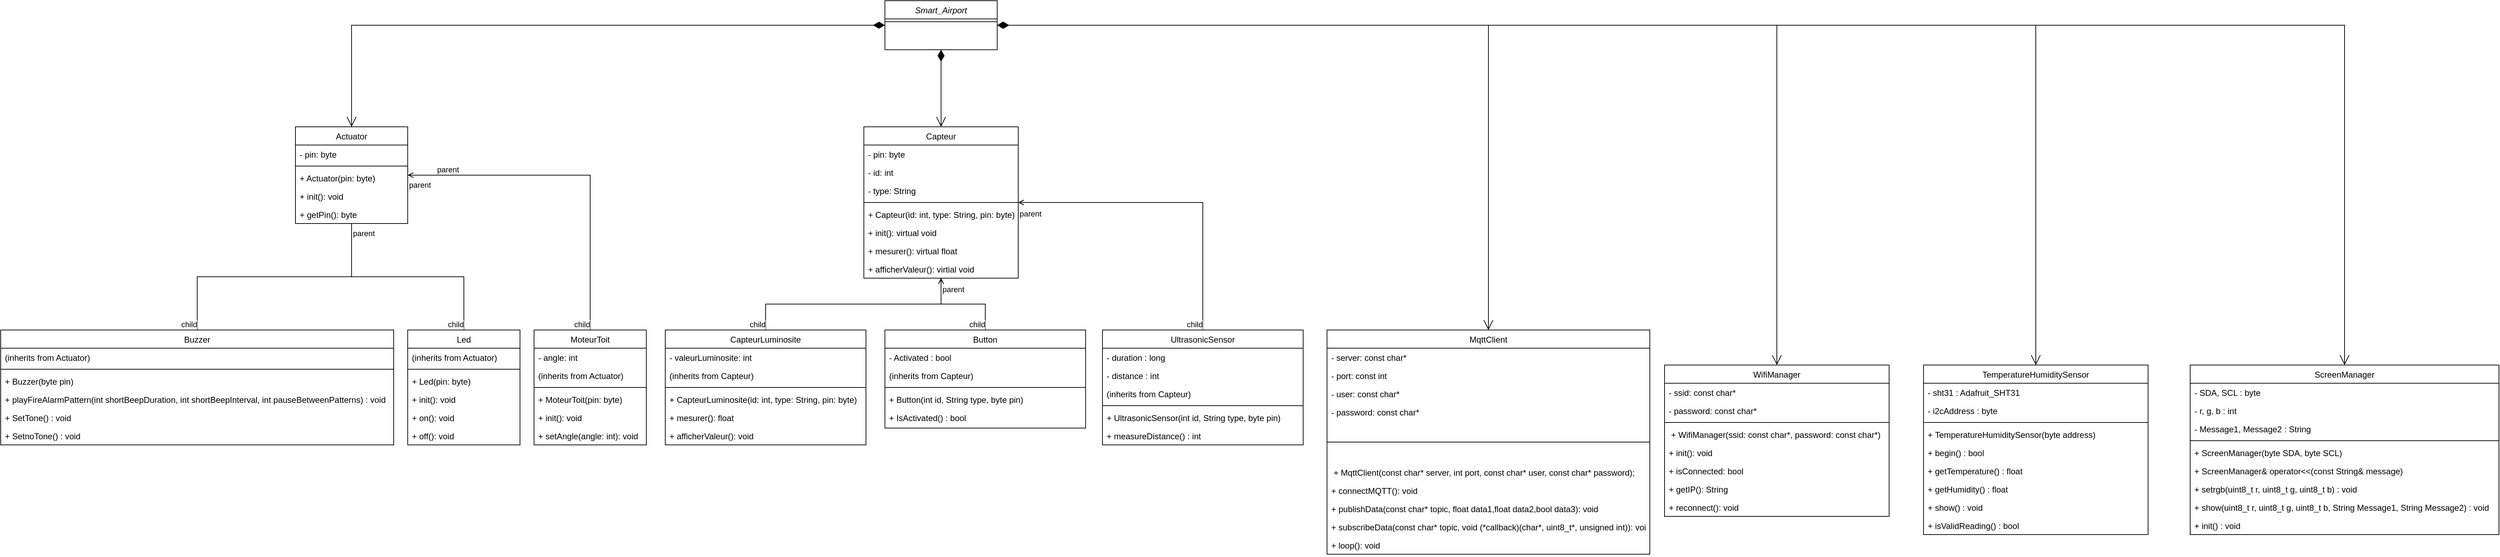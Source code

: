 <mxfile version="24.9.1">
  <diagram id="C5RBs43oDa-KdzZeNtuy" name="Page-1">
    <mxGraphModel dx="2670" dy="813" grid="1" gridSize="10" guides="1" tooltips="1" connect="1" arrows="1" fold="1" page="1" pageScale="1" pageWidth="827" pageHeight="1169" math="0" shadow="0">
      <root>
        <mxCell id="WIyWlLk6GJQsqaUBKTNV-0" />
        <mxCell id="WIyWlLk6GJQsqaUBKTNV-1" parent="WIyWlLk6GJQsqaUBKTNV-0" />
        <mxCell id="zkfFHV4jXpPFQw0GAbJ--0" value="Smart_Airport" style="swimlane;fontStyle=2;align=center;verticalAlign=top;childLayout=stackLayout;horizontal=1;startSize=26;horizontalStack=0;resizeParent=1;resizeLast=0;collapsible=1;marginBottom=0;rounded=0;shadow=0;strokeWidth=1;" parent="WIyWlLk6GJQsqaUBKTNV-1" vertex="1">
          <mxGeometry x="720" y="130" width="160" height="70" as="geometry">
            <mxRectangle x="230" y="140" width="160" height="26" as="alternateBounds" />
          </mxGeometry>
        </mxCell>
        <mxCell id="zkfFHV4jXpPFQw0GAbJ--4" value="" style="line;html=1;strokeWidth=1;align=left;verticalAlign=middle;spacingTop=-1;spacingLeft=3;spacingRight=3;rotatable=0;labelPosition=right;points=[];portConstraint=eastwest;" parent="zkfFHV4jXpPFQw0GAbJ--0" vertex="1">
          <mxGeometry y="26" width="160" height="8" as="geometry" />
        </mxCell>
        <mxCell id="zkfFHV4jXpPFQw0GAbJ--6" value="Actuator" style="swimlane;fontStyle=0;align=center;verticalAlign=top;childLayout=stackLayout;horizontal=1;startSize=26;horizontalStack=0;resizeParent=1;resizeLast=0;collapsible=1;marginBottom=0;rounded=0;shadow=0;strokeWidth=1;" parent="WIyWlLk6GJQsqaUBKTNV-1" vertex="1">
          <mxGeometry x="-120" y="310" width="160" height="138" as="geometry">
            <mxRectangle x="130" y="380" width="160" height="26" as="alternateBounds" />
          </mxGeometry>
        </mxCell>
        <mxCell id="zkfFHV4jXpPFQw0GAbJ--7" value="- pin: byte" style="text;align=left;verticalAlign=top;spacingLeft=4;spacingRight=4;overflow=hidden;rotatable=0;points=[[0,0.5],[1,0.5]];portConstraint=eastwest;" parent="zkfFHV4jXpPFQw0GAbJ--6" vertex="1">
          <mxGeometry y="26" width="160" height="26" as="geometry" />
        </mxCell>
        <mxCell id="zkfFHV4jXpPFQw0GAbJ--9" value="" style="line;html=1;strokeWidth=1;align=left;verticalAlign=middle;spacingTop=-1;spacingLeft=3;spacingRight=3;rotatable=0;labelPosition=right;points=[];portConstraint=eastwest;" parent="zkfFHV4jXpPFQw0GAbJ--6" vertex="1">
          <mxGeometry y="52" width="160" height="8" as="geometry" />
        </mxCell>
        <mxCell id="zkfFHV4jXpPFQw0GAbJ--10" value="+ Actuator(pin: byte)" style="text;align=left;verticalAlign=top;spacingLeft=4;spacingRight=4;overflow=hidden;rotatable=0;points=[[0,0.5],[1,0.5]];portConstraint=eastwest;fontStyle=0" parent="zkfFHV4jXpPFQw0GAbJ--6" vertex="1">
          <mxGeometry y="60" width="160" height="26" as="geometry" />
        </mxCell>
        <mxCell id="zkfFHV4jXpPFQw0GAbJ--11" value="+ init(): void&#xa;" style="text;align=left;verticalAlign=top;spacingLeft=4;spacingRight=4;overflow=hidden;rotatable=0;points=[[0,0.5],[1,0.5]];portConstraint=eastwest;" parent="zkfFHV4jXpPFQw0GAbJ--6" vertex="1">
          <mxGeometry y="86" width="160" height="26" as="geometry" />
        </mxCell>
        <mxCell id="0S2fVbFoJRxDx6hrV0r0-1" value="+ getPin(): byte" style="text;align=left;verticalAlign=top;spacingLeft=4;spacingRight=4;overflow=hidden;rotatable=0;points=[[0,0.5],[1,0.5]];portConstraint=eastwest;" parent="zkfFHV4jXpPFQw0GAbJ--6" vertex="1">
          <mxGeometry y="112" width="160" height="26" as="geometry" />
        </mxCell>
        <mxCell id="zkfFHV4jXpPFQw0GAbJ--13" value="Led" style="swimlane;fontStyle=0;align=center;verticalAlign=top;childLayout=stackLayout;horizontal=1;startSize=26;horizontalStack=0;resizeParent=1;resizeLast=0;collapsible=1;marginBottom=0;rounded=0;shadow=0;strokeWidth=1;" parent="WIyWlLk6GJQsqaUBKTNV-1" vertex="1">
          <mxGeometry x="40" y="600" width="160" height="164" as="geometry">
            <mxRectangle x="340" y="380" width="170" height="26" as="alternateBounds" />
          </mxGeometry>
        </mxCell>
        <mxCell id="zkfFHV4jXpPFQw0GAbJ--14" value="(inherits from Actuator)" style="text;align=left;verticalAlign=top;spacingLeft=4;spacingRight=4;overflow=hidden;rotatable=0;points=[[0,0.5],[1,0.5]];portConstraint=eastwest;" parent="zkfFHV4jXpPFQw0GAbJ--13" vertex="1">
          <mxGeometry y="26" width="160" height="26" as="geometry" />
        </mxCell>
        <mxCell id="zkfFHV4jXpPFQw0GAbJ--15" value="" style="line;html=1;strokeWidth=1;align=left;verticalAlign=middle;spacingTop=-1;spacingLeft=3;spacingRight=3;rotatable=0;labelPosition=right;points=[];portConstraint=eastwest;" parent="zkfFHV4jXpPFQw0GAbJ--13" vertex="1">
          <mxGeometry y="52" width="160" height="8" as="geometry" />
        </mxCell>
        <mxCell id="0S2fVbFoJRxDx6hrV0r0-3" value="+ Led(pin: byte)" style="text;align=left;verticalAlign=top;spacingLeft=4;spacingRight=4;overflow=hidden;rotatable=0;points=[[0,0.5],[1,0.5]];portConstraint=eastwest;fontStyle=0" parent="zkfFHV4jXpPFQw0GAbJ--13" vertex="1">
          <mxGeometry y="60" width="160" height="26" as="geometry" />
        </mxCell>
        <mxCell id="0S2fVbFoJRxDx6hrV0r0-4" value="+ init(): void" style="text;align=left;verticalAlign=top;spacingLeft=4;spacingRight=4;overflow=hidden;rotatable=0;points=[[0,0.5],[1,0.5]];portConstraint=eastwest;fontStyle=0" parent="zkfFHV4jXpPFQw0GAbJ--13" vertex="1">
          <mxGeometry y="86" width="160" height="26" as="geometry" />
        </mxCell>
        <mxCell id="0S2fVbFoJRxDx6hrV0r0-5" value="+ on(): void" style="text;align=left;verticalAlign=top;spacingLeft=4;spacingRight=4;overflow=hidden;rotatable=0;points=[[0,0.5],[1,0.5]];portConstraint=eastwest;fontStyle=0" parent="zkfFHV4jXpPFQw0GAbJ--13" vertex="1">
          <mxGeometry y="112" width="160" height="26" as="geometry" />
        </mxCell>
        <mxCell id="0S2fVbFoJRxDx6hrV0r0-6" value="+ off(): void" style="text;align=left;verticalAlign=top;spacingLeft=4;spacingRight=4;overflow=hidden;rotatable=0;points=[[0,0.5],[1,0.5]];portConstraint=eastwest;fontStyle=0" parent="zkfFHV4jXpPFQw0GAbJ--13" vertex="1">
          <mxGeometry y="138" width="160" height="26" as="geometry" />
        </mxCell>
        <mxCell id="0S2fVbFoJRxDx6hrV0r0-0" value="&lt;div&gt;&lt;br&gt;&lt;/div&gt;&lt;div&gt;&lt;br&gt;&lt;/div&gt;" style="endArrow=open;html=1;endSize=12;startArrow=diamondThin;startSize=14;startFill=1;edgeStyle=orthogonalEdgeStyle;align=left;verticalAlign=bottom;rounded=0;" parent="WIyWlLk6GJQsqaUBKTNV-1" source="zkfFHV4jXpPFQw0GAbJ--0" target="zkfFHV4jXpPFQw0GAbJ--6" edge="1">
          <mxGeometry x="-1" y="3" relative="1" as="geometry">
            <mxPoint x="300" y="310" as="sourcePoint" />
            <mxPoint x="610" y="300" as="targetPoint" />
            <mxPoint as="offset" />
          </mxGeometry>
        </mxCell>
        <mxCell id="0S2fVbFoJRxDx6hrV0r0-9" value="" style="endArrow=none;html=1;edgeStyle=orthogonalEdgeStyle;rounded=0;" parent="WIyWlLk6GJQsqaUBKTNV-1" source="zkfFHV4jXpPFQw0GAbJ--6" target="zkfFHV4jXpPFQw0GAbJ--13" edge="1">
          <mxGeometry relative="1" as="geometry">
            <mxPoint x="280" y="540" as="sourcePoint" />
            <mxPoint x="440" y="540" as="targetPoint" />
          </mxGeometry>
        </mxCell>
        <mxCell id="0S2fVbFoJRxDx6hrV0r0-10" value="parent" style="edgeLabel;resizable=0;html=1;align=left;verticalAlign=bottom;" parent="0S2fVbFoJRxDx6hrV0r0-9" connectable="0" vertex="1">
          <mxGeometry x="-1" relative="1" as="geometry">
            <mxPoint y="22" as="offset" />
          </mxGeometry>
        </mxCell>
        <mxCell id="0S2fVbFoJRxDx6hrV0r0-11" value="child" style="edgeLabel;resizable=0;html=1;align=right;verticalAlign=bottom;" parent="0S2fVbFoJRxDx6hrV0r0-9" connectable="0" vertex="1">
          <mxGeometry x="1" relative="1" as="geometry" />
        </mxCell>
        <mxCell id="0S2fVbFoJRxDx6hrV0r0-12" value="MoteurToit" style="swimlane;fontStyle=0;align=center;verticalAlign=top;childLayout=stackLayout;horizontal=1;startSize=26;horizontalStack=0;resizeParent=1;resizeLast=0;collapsible=1;marginBottom=0;rounded=0;shadow=0;strokeWidth=1;" parent="WIyWlLk6GJQsqaUBKTNV-1" vertex="1">
          <mxGeometry x="220" y="600" width="160" height="164" as="geometry">
            <mxRectangle x="340" y="380" width="170" height="26" as="alternateBounds" />
          </mxGeometry>
        </mxCell>
        <mxCell id="0S2fVbFoJRxDx6hrV0r0-13" value="- angle: int" style="text;align=left;verticalAlign=top;spacingLeft=4;spacingRight=4;overflow=hidden;rotatable=0;points=[[0,0.5],[1,0.5]];portConstraint=eastwest;" parent="0S2fVbFoJRxDx6hrV0r0-12" vertex="1">
          <mxGeometry y="26" width="160" height="26" as="geometry" />
        </mxCell>
        <mxCell id="0S2fVbFoJRxDx6hrV0r0-19" value="(inherits from Actuator)" style="text;align=left;verticalAlign=top;spacingLeft=4;spacingRight=4;overflow=hidden;rotatable=0;points=[[0,0.5],[1,0.5]];portConstraint=eastwest;" parent="0S2fVbFoJRxDx6hrV0r0-12" vertex="1">
          <mxGeometry y="52" width="160" height="26" as="geometry" />
        </mxCell>
        <mxCell id="0S2fVbFoJRxDx6hrV0r0-14" value="" style="line;html=1;strokeWidth=1;align=left;verticalAlign=middle;spacingTop=-1;spacingLeft=3;spacingRight=3;rotatable=0;labelPosition=right;points=[];portConstraint=eastwest;" parent="0S2fVbFoJRxDx6hrV0r0-12" vertex="1">
          <mxGeometry y="78" width="160" height="8" as="geometry" />
        </mxCell>
        <mxCell id="0S2fVbFoJRxDx6hrV0r0-15" value="+ MoteurToit(pin: byte)" style="text;align=left;verticalAlign=top;spacingLeft=4;spacingRight=4;overflow=hidden;rotatable=0;points=[[0,0.5],[1,0.5]];portConstraint=eastwest;fontStyle=0" parent="0S2fVbFoJRxDx6hrV0r0-12" vertex="1">
          <mxGeometry y="86" width="160" height="26" as="geometry" />
        </mxCell>
        <mxCell id="0S2fVbFoJRxDx6hrV0r0-16" value="+ init(): void" style="text;align=left;verticalAlign=top;spacingLeft=4;spacingRight=4;overflow=hidden;rotatable=0;points=[[0,0.5],[1,0.5]];portConstraint=eastwest;fontStyle=0" parent="0S2fVbFoJRxDx6hrV0r0-12" vertex="1">
          <mxGeometry y="112" width="160" height="26" as="geometry" />
        </mxCell>
        <mxCell id="0S2fVbFoJRxDx6hrV0r0-17" value="+ setAngle(angle: int): void" style="text;align=left;verticalAlign=top;spacingLeft=4;spacingRight=4;overflow=hidden;rotatable=0;points=[[0,0.5],[1,0.5]];portConstraint=eastwest;fontStyle=0" parent="0S2fVbFoJRxDx6hrV0r0-12" vertex="1">
          <mxGeometry y="138" width="160" height="26" as="geometry" />
        </mxCell>
        <mxCell id="0S2fVbFoJRxDx6hrV0r0-20" value="" style="endArrow=none;html=1;edgeStyle=orthogonalEdgeStyle;rounded=0;startArrow=open;startFill=0;" parent="WIyWlLk6GJQsqaUBKTNV-1" source="zkfFHV4jXpPFQw0GAbJ--6" target="0S2fVbFoJRxDx6hrV0r0-12" edge="1">
          <mxGeometry relative="1" as="geometry">
            <mxPoint x="220" y="560" as="sourcePoint" />
            <mxPoint x="130" y="610" as="targetPoint" />
          </mxGeometry>
        </mxCell>
        <mxCell id="0S2fVbFoJRxDx6hrV0r0-21" value="parent" style="edgeLabel;resizable=0;html=1;align=left;verticalAlign=bottom;" parent="0S2fVbFoJRxDx6hrV0r0-20" connectable="0" vertex="1">
          <mxGeometry x="-1" relative="1" as="geometry">
            <mxPoint y="22" as="offset" />
          </mxGeometry>
        </mxCell>
        <mxCell id="0S2fVbFoJRxDx6hrV0r0-22" value="child" style="edgeLabel;resizable=0;html=1;align=right;verticalAlign=bottom;" parent="0S2fVbFoJRxDx6hrV0r0-20" connectable="0" vertex="1">
          <mxGeometry x="1" relative="1" as="geometry" />
        </mxCell>
        <mxCell id="0S2fVbFoJRxDx6hrV0r0-23" value="Capteur" style="swimlane;fontStyle=0;align=center;verticalAlign=top;childLayout=stackLayout;horizontal=1;startSize=26;horizontalStack=0;resizeParent=1;resizeLast=0;collapsible=1;marginBottom=0;rounded=0;shadow=0;strokeWidth=1;" parent="WIyWlLk6GJQsqaUBKTNV-1" vertex="1">
          <mxGeometry x="690" y="310" width="220" height="216" as="geometry">
            <mxRectangle x="130" y="380" width="160" height="26" as="alternateBounds" />
          </mxGeometry>
        </mxCell>
        <mxCell id="0S2fVbFoJRxDx6hrV0r0-24" value="- pin: byte" style="text;align=left;verticalAlign=top;spacingLeft=4;spacingRight=4;overflow=hidden;rotatable=0;points=[[0,0.5],[1,0.5]];portConstraint=eastwest;" parent="0S2fVbFoJRxDx6hrV0r0-23" vertex="1">
          <mxGeometry y="26" width="220" height="26" as="geometry" />
        </mxCell>
        <mxCell id="0S2fVbFoJRxDx6hrV0r0-26" value="- id: int" style="text;align=left;verticalAlign=top;spacingLeft=4;spacingRight=4;overflow=hidden;rotatable=0;points=[[0,0.5],[1,0.5]];portConstraint=eastwest;fontStyle=0" parent="0S2fVbFoJRxDx6hrV0r0-23" vertex="1">
          <mxGeometry y="52" width="220" height="26" as="geometry" />
        </mxCell>
        <mxCell id="0S2fVbFoJRxDx6hrV0r0-27" value="- type: String" style="text;align=left;verticalAlign=top;spacingLeft=4;spacingRight=4;overflow=hidden;rotatable=0;points=[[0,0.5],[1,0.5]];portConstraint=eastwest;" parent="0S2fVbFoJRxDx6hrV0r0-23" vertex="1">
          <mxGeometry y="78" width="220" height="26" as="geometry" />
        </mxCell>
        <mxCell id="0S2fVbFoJRxDx6hrV0r0-25" value="" style="line;html=1;strokeWidth=1;align=left;verticalAlign=middle;spacingTop=-1;spacingLeft=3;spacingRight=3;rotatable=0;labelPosition=right;points=[];portConstraint=eastwest;" parent="0S2fVbFoJRxDx6hrV0r0-23" vertex="1">
          <mxGeometry y="104" width="220" height="8" as="geometry" />
        </mxCell>
        <mxCell id="0S2fVbFoJRxDx6hrV0r0-28" value="+ Capteur(id: int, type: String, pin: byte)" style="text;align=left;verticalAlign=top;spacingLeft=4;spacingRight=4;overflow=hidden;rotatable=0;points=[[0,0.5],[1,0.5]];portConstraint=eastwest;" parent="0S2fVbFoJRxDx6hrV0r0-23" vertex="1">
          <mxGeometry y="112" width="220" height="26" as="geometry" />
        </mxCell>
        <mxCell id="0S2fVbFoJRxDx6hrV0r0-29" value="+ init(): virtual void" style="text;align=left;verticalAlign=top;spacingLeft=4;spacingRight=4;overflow=hidden;rotatable=0;points=[[0,0.5],[1,0.5]];portConstraint=eastwest;" parent="0S2fVbFoJRxDx6hrV0r0-23" vertex="1">
          <mxGeometry y="138" width="220" height="26" as="geometry" />
        </mxCell>
        <mxCell id="0S2fVbFoJRxDx6hrV0r0-30" value="+ mesurer(): virtual float" style="text;align=left;verticalAlign=top;spacingLeft=4;spacingRight=4;overflow=hidden;rotatable=0;points=[[0,0.5],[1,0.5]];portConstraint=eastwest;" parent="0S2fVbFoJRxDx6hrV0r0-23" vertex="1">
          <mxGeometry y="164" width="220" height="26" as="geometry" />
        </mxCell>
        <mxCell id="0S2fVbFoJRxDx6hrV0r0-31" value="+ afficherValeur(): virtial void" style="text;align=left;verticalAlign=top;spacingLeft=4;spacingRight=4;overflow=hidden;rotatable=0;points=[[0,0.5],[1,0.5]];portConstraint=eastwest;" parent="0S2fVbFoJRxDx6hrV0r0-23" vertex="1">
          <mxGeometry y="190" width="220" height="26" as="geometry" />
        </mxCell>
        <mxCell id="0S2fVbFoJRxDx6hrV0r0-32" value="CapteurLuminosite" style="swimlane;fontStyle=0;align=center;verticalAlign=top;childLayout=stackLayout;horizontal=1;startSize=26;horizontalStack=0;resizeParent=1;resizeLast=0;collapsible=1;marginBottom=0;rounded=0;shadow=0;strokeWidth=1;" parent="WIyWlLk6GJQsqaUBKTNV-1" vertex="1">
          <mxGeometry x="407" y="600" width="286" height="164" as="geometry">
            <mxRectangle x="340" y="380" width="170" height="26" as="alternateBounds" />
          </mxGeometry>
        </mxCell>
        <mxCell id="0S2fVbFoJRxDx6hrV0r0-33" value="- valeurLuminosite: int" style="text;align=left;verticalAlign=top;spacingLeft=4;spacingRight=4;overflow=hidden;rotatable=0;points=[[0,0.5],[1,0.5]];portConstraint=eastwest;" parent="0S2fVbFoJRxDx6hrV0r0-32" vertex="1">
          <mxGeometry y="26" width="286" height="26" as="geometry" />
        </mxCell>
        <mxCell id="0S2fVbFoJRxDx6hrV0r0-34" value="(inherits from Capteur)" style="text;align=left;verticalAlign=top;spacingLeft=4;spacingRight=4;overflow=hidden;rotatable=0;points=[[0,0.5],[1,0.5]];portConstraint=eastwest;" parent="0S2fVbFoJRxDx6hrV0r0-32" vertex="1">
          <mxGeometry y="52" width="286" height="26" as="geometry" />
        </mxCell>
        <mxCell id="0S2fVbFoJRxDx6hrV0r0-35" value="" style="line;html=1;strokeWidth=1;align=left;verticalAlign=middle;spacingTop=-1;spacingLeft=3;spacingRight=3;rotatable=0;labelPosition=right;points=[];portConstraint=eastwest;" parent="0S2fVbFoJRxDx6hrV0r0-32" vertex="1">
          <mxGeometry y="78" width="286" height="8" as="geometry" />
        </mxCell>
        <mxCell id="0S2fVbFoJRxDx6hrV0r0-36" value="+ CapteurLuminosite(id: int, type: String, pin: byte)" style="text;align=left;verticalAlign=top;spacingLeft=4;spacingRight=4;overflow=hidden;rotatable=0;points=[[0,0.5],[1,0.5]];portConstraint=eastwest;fontStyle=0" parent="0S2fVbFoJRxDx6hrV0r0-32" vertex="1">
          <mxGeometry y="86" width="286" height="26" as="geometry" />
        </mxCell>
        <mxCell id="0S2fVbFoJRxDx6hrV0r0-37" value="+ mesurer(): float    " style="text;align=left;verticalAlign=top;spacingLeft=4;spacingRight=4;overflow=hidden;rotatable=0;points=[[0,0.5],[1,0.5]];portConstraint=eastwest;fontStyle=0" parent="0S2fVbFoJRxDx6hrV0r0-32" vertex="1">
          <mxGeometry y="112" width="286" height="26" as="geometry" />
        </mxCell>
        <mxCell id="0S2fVbFoJRxDx6hrV0r0-38" value="+ afficherValeur(): void" style="text;align=left;verticalAlign=top;spacingLeft=4;spacingRight=4;overflow=hidden;rotatable=0;points=[[0,0.5],[1,0.5]];portConstraint=eastwest;fontStyle=0" parent="0S2fVbFoJRxDx6hrV0r0-32" vertex="1">
          <mxGeometry y="138" width="286" height="26" as="geometry" />
        </mxCell>
        <mxCell id="0S2fVbFoJRxDx6hrV0r0-40" value="&lt;div&gt;&lt;br&gt;&lt;/div&gt;&lt;div&gt;&lt;br&gt;&lt;/div&gt;" style="endArrow=open;html=1;endSize=12;startArrow=diamondThin;startSize=14;startFill=1;edgeStyle=orthogonalEdgeStyle;align=left;verticalAlign=bottom;rounded=0;" parent="WIyWlLk6GJQsqaUBKTNV-1" source="zkfFHV4jXpPFQw0GAbJ--0" target="0S2fVbFoJRxDx6hrV0r0-23" edge="1">
          <mxGeometry x="-1" y="3" relative="1" as="geometry">
            <mxPoint x="800.32" y="268" as="sourcePoint" />
            <mxPoint x="710" y="360" as="targetPoint" />
          </mxGeometry>
        </mxCell>
        <mxCell id="0S2fVbFoJRxDx6hrV0r0-41" value="" style="endArrow=none;html=1;edgeStyle=orthogonalEdgeStyle;rounded=0;startArrow=open;startFill=0;" parent="WIyWlLk6GJQsqaUBKTNV-1" source="0S2fVbFoJRxDx6hrV0r0-23" target="0S2fVbFoJRxDx6hrV0r0-32" edge="1">
          <mxGeometry relative="1" as="geometry">
            <mxPoint x="557" y="320" as="sourcePoint" />
            <mxPoint x="580" y="530" as="targetPoint" />
          </mxGeometry>
        </mxCell>
        <mxCell id="0S2fVbFoJRxDx6hrV0r0-42" value="parent" style="edgeLabel;resizable=0;html=1;align=left;verticalAlign=bottom;" parent="0S2fVbFoJRxDx6hrV0r0-41" connectable="0" vertex="1">
          <mxGeometry x="-1" relative="1" as="geometry">
            <mxPoint y="24" as="offset" />
          </mxGeometry>
        </mxCell>
        <mxCell id="0S2fVbFoJRxDx6hrV0r0-43" value="child" style="edgeLabel;resizable=0;html=1;align=right;verticalAlign=bottom;" parent="0S2fVbFoJRxDx6hrV0r0-41" connectable="0" vertex="1">
          <mxGeometry x="1" relative="1" as="geometry" />
        </mxCell>
        <mxCell id="0S2fVbFoJRxDx6hrV0r0-44" value="WifiManager" style="swimlane;fontStyle=0;align=center;verticalAlign=top;childLayout=stackLayout;horizontal=1;startSize=26;horizontalStack=0;resizeParent=1;resizeLast=0;collapsible=1;marginBottom=0;rounded=0;shadow=0;strokeWidth=1;" parent="WIyWlLk6GJQsqaUBKTNV-1" vertex="1">
          <mxGeometry x="1831" y="650" width="320" height="216" as="geometry">
            <mxRectangle x="130" y="380" width="160" height="26" as="alternateBounds" />
          </mxGeometry>
        </mxCell>
        <mxCell id="0S2fVbFoJRxDx6hrV0r0-45" value="- ssid: const char*" style="text;align=left;verticalAlign=top;spacingLeft=4;spacingRight=4;overflow=hidden;rotatable=0;points=[[0,0.5],[1,0.5]];portConstraint=eastwest;" parent="0S2fVbFoJRxDx6hrV0r0-44" vertex="1">
          <mxGeometry y="26" width="320" height="26" as="geometry" />
        </mxCell>
        <mxCell id="0S2fVbFoJRxDx6hrV0r0-46" value="- password: const char*" style="text;align=left;verticalAlign=top;spacingLeft=4;spacingRight=4;overflow=hidden;rotatable=0;points=[[0,0.5],[1,0.5]];portConstraint=eastwest;fontStyle=0" parent="0S2fVbFoJRxDx6hrV0r0-44" vertex="1">
          <mxGeometry y="52" width="320" height="26" as="geometry" />
        </mxCell>
        <mxCell id="0S2fVbFoJRxDx6hrV0r0-48" value="" style="line;html=1;strokeWidth=1;align=left;verticalAlign=middle;spacingTop=-1;spacingLeft=3;spacingRight=3;rotatable=0;labelPosition=right;points=[];portConstraint=eastwest;" parent="0S2fVbFoJRxDx6hrV0r0-44" vertex="1">
          <mxGeometry y="78" width="320" height="8" as="geometry" />
        </mxCell>
        <mxCell id="0S2fVbFoJRxDx6hrV0r0-49" value=" + WifiManager(ssid: const char*, password: const char*)" style="text;align=left;verticalAlign=top;spacingLeft=4;spacingRight=4;overflow=hidden;rotatable=0;points=[[0,0.5],[1,0.5]];portConstraint=eastwest;" parent="0S2fVbFoJRxDx6hrV0r0-44" vertex="1">
          <mxGeometry y="86" width="320" height="26" as="geometry" />
        </mxCell>
        <mxCell id="0S2fVbFoJRxDx6hrV0r0-50" value="+ init(): void" style="text;align=left;verticalAlign=top;spacingLeft=4;spacingRight=4;overflow=hidden;rotatable=0;points=[[0,0.5],[1,0.5]];portConstraint=eastwest;" parent="0S2fVbFoJRxDx6hrV0r0-44" vertex="1">
          <mxGeometry y="112" width="320" height="26" as="geometry" />
        </mxCell>
        <mxCell id="0S2fVbFoJRxDx6hrV0r0-51" value="+ isConnected: bool" style="text;align=left;verticalAlign=top;spacingLeft=4;spacingRight=4;overflow=hidden;rotatable=0;points=[[0,0.5],[1,0.5]];portConstraint=eastwest;" parent="0S2fVbFoJRxDx6hrV0r0-44" vertex="1">
          <mxGeometry y="138" width="320" height="26" as="geometry" />
        </mxCell>
        <mxCell id="0S2fVbFoJRxDx6hrV0r0-52" value="+ getIP(): String" style="text;align=left;verticalAlign=top;spacingLeft=4;spacingRight=4;overflow=hidden;rotatable=0;points=[[0,0.5],[1,0.5]];portConstraint=eastwest;" parent="0S2fVbFoJRxDx6hrV0r0-44" vertex="1">
          <mxGeometry y="164" width="320" height="26" as="geometry" />
        </mxCell>
        <mxCell id="0S2fVbFoJRxDx6hrV0r0-53" value="+ reconnect(): void" style="text;align=left;verticalAlign=top;spacingLeft=4;spacingRight=4;overflow=hidden;rotatable=0;points=[[0,0.5],[1,0.5]];portConstraint=eastwest;" parent="0S2fVbFoJRxDx6hrV0r0-44" vertex="1">
          <mxGeometry y="190" width="320" height="26" as="geometry" />
        </mxCell>
        <mxCell id="0S2fVbFoJRxDx6hrV0r0-54" value="" style="endArrow=open;html=1;endSize=12;startArrow=diamondThin;startSize=14;startFill=1;edgeStyle=orthogonalEdgeStyle;align=left;verticalAlign=bottom;rounded=0;" parent="WIyWlLk6GJQsqaUBKTNV-1" edge="1" target="d4xonkIrinztynes1HLD-17" source="zkfFHV4jXpPFQw0GAbJ--0">
          <mxGeometry x="-1" y="3" relative="1" as="geometry">
            <mxPoint x="880" y="255" as="sourcePoint" />
            <mxPoint x="981.0" y="470.0" as="targetPoint" />
          </mxGeometry>
        </mxCell>
        <mxCell id="d4xonkIrinztynes1HLD-16" value="&lt;div&gt;&lt;br&gt;&lt;/div&gt;&lt;div&gt;&lt;br&gt;&lt;/div&gt;" style="endArrow=open;html=1;endSize=12;startArrow=diamondThin;startSize=14;startFill=1;edgeStyle=orthogonalEdgeStyle;align=left;verticalAlign=bottom;rounded=0;entryX=0.5;entryY=0;entryDx=0;entryDy=0;" parent="WIyWlLk6GJQsqaUBKTNV-1" source="zkfFHV4jXpPFQw0GAbJ--0" edge="1" target="0S2fVbFoJRxDx6hrV0r0-44">
          <mxGeometry x="-1" y="3" relative="1" as="geometry">
            <mxPoint x="970" y="250" as="sourcePoint" />
            <mxPoint x="1411" y="530" as="targetPoint" />
          </mxGeometry>
        </mxCell>
        <mxCell id="d4xonkIrinztynes1HLD-17" value="MqttClient" style="swimlane;fontStyle=0;align=center;verticalAlign=top;childLayout=stackLayout;horizontal=1;startSize=26;horizontalStack=0;resizeParent=1;resizeLast=0;collapsible=1;marginBottom=0;rounded=0;shadow=0;strokeWidth=1;" parent="WIyWlLk6GJQsqaUBKTNV-1" vertex="1">
          <mxGeometry x="1350" y="600" width="460" height="320" as="geometry">
            <mxRectangle x="130" y="380" width="160" height="26" as="alternateBounds" />
          </mxGeometry>
        </mxCell>
        <mxCell id="d4xonkIrinztynes1HLD-18" value="- server: const char*" style="text;align=left;verticalAlign=top;spacingLeft=4;spacingRight=4;overflow=hidden;rotatable=0;points=[[0,0.5],[1,0.5]];portConstraint=eastwest;" parent="d4xonkIrinztynes1HLD-17" vertex="1">
          <mxGeometry y="26" width="460" height="26" as="geometry" />
        </mxCell>
        <mxCell id="d4xonkIrinztynes1HLD-19" value="- port: const int" style="text;align=left;verticalAlign=top;spacingLeft=4;spacingRight=4;overflow=hidden;rotatable=0;points=[[0,0.5],[1,0.5]];portConstraint=eastwest;fontStyle=0" parent="d4xonkIrinztynes1HLD-17" vertex="1">
          <mxGeometry y="52" width="460" height="26" as="geometry" />
        </mxCell>
        <mxCell id="d4xonkIrinztynes1HLD-20" value="- user: const char*" style="text;align=left;verticalAlign=top;spacingLeft=4;spacingRight=4;overflow=hidden;rotatable=0;points=[[0,0.5],[1,0.5]];portConstraint=eastwest;fontStyle=0" parent="d4xonkIrinztynes1HLD-17" vertex="1">
          <mxGeometry y="78" width="460" height="26" as="geometry" />
        </mxCell>
        <mxCell id="d4xonkIrinztynes1HLD-21" value="- password: const char*" style="text;align=left;verticalAlign=top;spacingLeft=4;spacingRight=4;overflow=hidden;rotatable=0;points=[[0,0.5],[1,0.5]];portConstraint=eastwest;fontStyle=0" parent="d4xonkIrinztynes1HLD-17" vertex="1">
          <mxGeometry y="104" width="460" height="26" as="geometry" />
        </mxCell>
        <mxCell id="d4xonkIrinztynes1HLD-22" value="" style="line;html=1;strokeWidth=1;align=left;verticalAlign=middle;spacingTop=-1;spacingLeft=3;spacingRight=3;rotatable=0;labelPosition=right;points=[];portConstraint=eastwest;" parent="d4xonkIrinztynes1HLD-17" vertex="1">
          <mxGeometry y="130" width="460" height="60" as="geometry" />
        </mxCell>
        <mxCell id="d4xonkIrinztynes1HLD-23" value=" + MqttClient(const char* server, int port, const char* user, const char* password);" style="text;align=left;verticalAlign=top;spacingLeft=4;spacingRight=4;overflow=hidden;rotatable=0;points=[[0,0.5],[1,0.5]];portConstraint=eastwest;" parent="d4xonkIrinztynes1HLD-17" vertex="1">
          <mxGeometry y="190" width="460" height="26" as="geometry" />
        </mxCell>
        <mxCell id="d4xonkIrinztynes1HLD-24" value="+ connectMQTT(): void" style="text;align=left;verticalAlign=top;spacingLeft=4;spacingRight=4;overflow=hidden;rotatable=0;points=[[0,0.5],[1,0.5]];portConstraint=eastwest;" parent="d4xonkIrinztynes1HLD-17" vertex="1">
          <mxGeometry y="216" width="460" height="26" as="geometry" />
        </mxCell>
        <mxCell id="d4xonkIrinztynes1HLD-25" value="+ publishData(const char* topic, float data1,float data2,bool data3): void" style="text;align=left;verticalAlign=top;spacingLeft=4;spacingRight=4;overflow=hidden;rotatable=0;points=[[0,0.5],[1,0.5]];portConstraint=eastwest;" parent="d4xonkIrinztynes1HLD-17" vertex="1">
          <mxGeometry y="242" width="460" height="26" as="geometry" />
        </mxCell>
        <mxCell id="d4xonkIrinztynes1HLD-26" value="+ subscribeData(const char* topic, void (*callback)(char*, uint8_t*, unsigned int)): void" style="text;align=left;verticalAlign=top;spacingLeft=4;spacingRight=4;overflow=hidden;rotatable=0;points=[[0,0.5],[1,0.5]];portConstraint=eastwest;" parent="d4xonkIrinztynes1HLD-17" vertex="1">
          <mxGeometry y="268" width="460" height="26" as="geometry" />
        </mxCell>
        <mxCell id="d4xonkIrinztynes1HLD-27" value="+ loop(): void" style="text;align=left;verticalAlign=top;spacingLeft=4;spacingRight=4;overflow=hidden;rotatable=0;points=[[0,0.5],[1,0.5]];portConstraint=eastwest;" parent="d4xonkIrinztynes1HLD-17" vertex="1">
          <mxGeometry y="294" width="460" height="26" as="geometry" />
        </mxCell>
        <mxCell id="1HjAKpum90PbzP_rUXJG-0" value="TemperatureHumiditySensor" style="swimlane;fontStyle=0;align=center;verticalAlign=top;childLayout=stackLayout;horizontal=1;startSize=26;horizontalStack=0;resizeParent=1;resizeLast=0;collapsible=1;marginBottom=0;rounded=0;shadow=0;strokeWidth=1;" vertex="1" parent="WIyWlLk6GJQsqaUBKTNV-1">
          <mxGeometry x="2200" y="650" width="320" height="242" as="geometry">
            <mxRectangle x="130" y="380" width="160" height="26" as="alternateBounds" />
          </mxGeometry>
        </mxCell>
        <mxCell id="1HjAKpum90PbzP_rUXJG-1" value="- sht31 : Adafruit_SHT31 " style="text;align=left;verticalAlign=top;spacingLeft=4;spacingRight=4;overflow=hidden;rotatable=0;points=[[0,0.5],[1,0.5]];portConstraint=eastwest;" vertex="1" parent="1HjAKpum90PbzP_rUXJG-0">
          <mxGeometry y="26" width="320" height="26" as="geometry" />
        </mxCell>
        <mxCell id="1HjAKpum90PbzP_rUXJG-2" value="- i2cAddress : byte" style="text;align=left;verticalAlign=top;spacingLeft=4;spacingRight=4;overflow=hidden;rotatable=0;points=[[0,0.5],[1,0.5]];portConstraint=eastwest;fontStyle=0" vertex="1" parent="1HjAKpum90PbzP_rUXJG-0">
          <mxGeometry y="52" width="320" height="26" as="geometry" />
        </mxCell>
        <mxCell id="1HjAKpum90PbzP_rUXJG-3" value="" style="line;html=1;strokeWidth=1;align=left;verticalAlign=middle;spacingTop=-1;spacingLeft=3;spacingRight=3;rotatable=0;labelPosition=right;points=[];portConstraint=eastwest;" vertex="1" parent="1HjAKpum90PbzP_rUXJG-0">
          <mxGeometry y="78" width="320" height="8" as="geometry" />
        </mxCell>
        <mxCell id="1HjAKpum90PbzP_rUXJG-4" value="+ TemperatureHumiditySensor(byte address)" style="text;align=left;verticalAlign=top;spacingLeft=4;spacingRight=4;overflow=hidden;rotatable=0;points=[[0,0.5],[1,0.5]];portConstraint=eastwest;" vertex="1" parent="1HjAKpum90PbzP_rUXJG-0">
          <mxGeometry y="86" width="320" height="26" as="geometry" />
        </mxCell>
        <mxCell id="1HjAKpum90PbzP_rUXJG-5" value="+ begin() : bool " style="text;align=left;verticalAlign=top;spacingLeft=4;spacingRight=4;overflow=hidden;rotatable=0;points=[[0,0.5],[1,0.5]];portConstraint=eastwest;" vertex="1" parent="1HjAKpum90PbzP_rUXJG-0">
          <mxGeometry y="112" width="320" height="26" as="geometry" />
        </mxCell>
        <mxCell id="1HjAKpum90PbzP_rUXJG-6" value="+ getTemperature() : float " style="text;align=left;verticalAlign=top;spacingLeft=4;spacingRight=4;overflow=hidden;rotatable=0;points=[[0,0.5],[1,0.5]];portConstraint=eastwest;" vertex="1" parent="1HjAKpum90PbzP_rUXJG-0">
          <mxGeometry y="138" width="320" height="26" as="geometry" />
        </mxCell>
        <mxCell id="1HjAKpum90PbzP_rUXJG-7" value="+ getHumidity() : float " style="text;align=left;verticalAlign=top;spacingLeft=4;spacingRight=4;overflow=hidden;rotatable=0;points=[[0,0.5],[1,0.5]];portConstraint=eastwest;" vertex="1" parent="1HjAKpum90PbzP_rUXJG-0">
          <mxGeometry y="164" width="320" height="26" as="geometry" />
        </mxCell>
        <mxCell id="1HjAKpum90PbzP_rUXJG-8" value="+ show() : void " style="text;align=left;verticalAlign=top;spacingLeft=4;spacingRight=4;overflow=hidden;rotatable=0;points=[[0,0.5],[1,0.5]];portConstraint=eastwest;" vertex="1" parent="1HjAKpum90PbzP_rUXJG-0">
          <mxGeometry y="190" width="320" height="26" as="geometry" />
        </mxCell>
        <mxCell id="1HjAKpum90PbzP_rUXJG-9" value="+ isValidReading() : bool " style="text;align=left;verticalAlign=top;spacingLeft=4;spacingRight=4;overflow=hidden;rotatable=0;points=[[0,0.5],[1,0.5]];portConstraint=eastwest;" vertex="1" parent="1HjAKpum90PbzP_rUXJG-0">
          <mxGeometry y="216" width="320" height="26" as="geometry" />
        </mxCell>
        <mxCell id="1HjAKpum90PbzP_rUXJG-10" value="ScreenManager" style="swimlane;fontStyle=0;align=center;verticalAlign=top;childLayout=stackLayout;horizontal=1;startSize=26;horizontalStack=0;resizeParent=1;resizeLast=0;collapsible=1;marginBottom=0;rounded=0;shadow=0;strokeWidth=1;" vertex="1" parent="WIyWlLk6GJQsqaUBKTNV-1">
          <mxGeometry x="2580" y="650" width="440" height="242" as="geometry">
            <mxRectangle x="130" y="380" width="160" height="26" as="alternateBounds" />
          </mxGeometry>
        </mxCell>
        <mxCell id="1HjAKpum90PbzP_rUXJG-11" value="- SDA, SCL : byte " style="text;align=left;verticalAlign=top;spacingLeft=4;spacingRight=4;overflow=hidden;rotatable=0;points=[[0,0.5],[1,0.5]];portConstraint=eastwest;" vertex="1" parent="1HjAKpum90PbzP_rUXJG-10">
          <mxGeometry y="26" width="440" height="26" as="geometry" />
        </mxCell>
        <mxCell id="1HjAKpum90PbzP_rUXJG-12" value="- r, g, b : int " style="text;align=left;verticalAlign=top;spacingLeft=4;spacingRight=4;overflow=hidden;rotatable=0;points=[[0,0.5],[1,0.5]];portConstraint=eastwest;fontStyle=0" vertex="1" parent="1HjAKpum90PbzP_rUXJG-10">
          <mxGeometry y="52" width="440" height="26" as="geometry" />
        </mxCell>
        <mxCell id="1HjAKpum90PbzP_rUXJG-20" value="- Message1, Message2 : String " style="text;align=left;verticalAlign=top;spacingLeft=4;spacingRight=4;overflow=hidden;rotatable=0;points=[[0,0.5],[1,0.5]];portConstraint=eastwest;fontStyle=0" vertex="1" parent="1HjAKpum90PbzP_rUXJG-10">
          <mxGeometry y="78" width="440" height="26" as="geometry" />
        </mxCell>
        <mxCell id="1HjAKpum90PbzP_rUXJG-13" value="" style="line;html=1;strokeWidth=1;align=left;verticalAlign=middle;spacingTop=-1;spacingLeft=3;spacingRight=3;rotatable=0;labelPosition=right;points=[];portConstraint=eastwest;" vertex="1" parent="1HjAKpum90PbzP_rUXJG-10">
          <mxGeometry y="104" width="440" height="8" as="geometry" />
        </mxCell>
        <mxCell id="1HjAKpum90PbzP_rUXJG-14" value="+ ScreenManager(byte SDA, byte SCL)" style="text;align=left;verticalAlign=top;spacingLeft=4;spacingRight=4;overflow=hidden;rotatable=0;points=[[0,0.5],[1,0.5]];portConstraint=eastwest;" vertex="1" parent="1HjAKpum90PbzP_rUXJG-10">
          <mxGeometry y="112" width="440" height="26" as="geometry" />
        </mxCell>
        <mxCell id="1HjAKpum90PbzP_rUXJG-18" value="+ ScreenManager&amp; operator&lt;&lt;(const String&amp; message)" style="text;align=left;verticalAlign=top;spacingLeft=4;spacingRight=4;overflow=hidden;rotatable=0;points=[[0,0.5],[1,0.5]];portConstraint=eastwest;" vertex="1" parent="1HjAKpum90PbzP_rUXJG-10">
          <mxGeometry y="138" width="440" height="26" as="geometry" />
        </mxCell>
        <mxCell id="1HjAKpum90PbzP_rUXJG-15" value="+ setrgb(uint8_t r, uint8_t g, uint8_t b) : void " style="text;align=left;verticalAlign=top;spacingLeft=4;spacingRight=4;overflow=hidden;rotatable=0;points=[[0,0.5],[1,0.5]];portConstraint=eastwest;" vertex="1" parent="1HjAKpum90PbzP_rUXJG-10">
          <mxGeometry y="164" width="440" height="26" as="geometry" />
        </mxCell>
        <mxCell id="1HjAKpum90PbzP_rUXJG-16" value="+ show(uint8_t r, uint8_t g, uint8_t b, String Message1, String Message2) : void " style="text;align=left;verticalAlign=top;spacingLeft=4;spacingRight=4;overflow=hidden;rotatable=0;points=[[0,0.5],[1,0.5]];portConstraint=eastwest;" vertex="1" parent="1HjAKpum90PbzP_rUXJG-10">
          <mxGeometry y="190" width="440" height="26" as="geometry" />
        </mxCell>
        <mxCell id="1HjAKpum90PbzP_rUXJG-17" value="+ init() : void " style="text;align=left;verticalAlign=top;spacingLeft=4;spacingRight=4;overflow=hidden;rotatable=0;points=[[0,0.5],[1,0.5]];portConstraint=eastwest;" vertex="1" parent="1HjAKpum90PbzP_rUXJG-10">
          <mxGeometry y="216" width="440" height="26" as="geometry" />
        </mxCell>
        <mxCell id="1HjAKpum90PbzP_rUXJG-21" value="Buzzer" style="swimlane;fontStyle=0;align=center;verticalAlign=top;childLayout=stackLayout;horizontal=1;startSize=26;horizontalStack=0;resizeParent=1;resizeLast=0;collapsible=1;marginBottom=0;rounded=0;shadow=0;strokeWidth=1;" vertex="1" parent="WIyWlLk6GJQsqaUBKTNV-1">
          <mxGeometry x="-540" y="600" width="560" height="164" as="geometry">
            <mxRectangle x="340" y="380" width="170" height="26" as="alternateBounds" />
          </mxGeometry>
        </mxCell>
        <mxCell id="1HjAKpum90PbzP_rUXJG-22" value="(inherits from Actuator)" style="text;align=left;verticalAlign=top;spacingLeft=4;spacingRight=4;overflow=hidden;rotatable=0;points=[[0,0.5],[1,0.5]];portConstraint=eastwest;" vertex="1" parent="1HjAKpum90PbzP_rUXJG-21">
          <mxGeometry y="26" width="560" height="26" as="geometry" />
        </mxCell>
        <mxCell id="1HjAKpum90PbzP_rUXJG-23" value="" style="line;html=1;strokeWidth=1;align=left;verticalAlign=middle;spacingTop=-1;spacingLeft=3;spacingRight=3;rotatable=0;labelPosition=right;points=[];portConstraint=eastwest;" vertex="1" parent="1HjAKpum90PbzP_rUXJG-21">
          <mxGeometry y="52" width="560" height="8" as="geometry" />
        </mxCell>
        <mxCell id="1HjAKpum90PbzP_rUXJG-24" value="+ Buzzer(byte pin)" style="text;align=left;verticalAlign=top;spacingLeft=4;spacingRight=4;overflow=hidden;rotatable=0;points=[[0,0.5],[1,0.5]];portConstraint=eastwest;fontStyle=0" vertex="1" parent="1HjAKpum90PbzP_rUXJG-21">
          <mxGeometry y="60" width="560" height="26" as="geometry" />
        </mxCell>
        <mxCell id="1HjAKpum90PbzP_rUXJG-25" value="+ playFireAlarmPattern(int shortBeepDuration, int shortBeepInterval, int pauseBetweenPatterns) : void " style="text;align=left;verticalAlign=top;spacingLeft=4;spacingRight=4;overflow=hidden;rotatable=0;points=[[0,0.5],[1,0.5]];portConstraint=eastwest;fontStyle=0" vertex="1" parent="1HjAKpum90PbzP_rUXJG-21">
          <mxGeometry y="86" width="560" height="26" as="geometry" />
        </mxCell>
        <mxCell id="1HjAKpum90PbzP_rUXJG-26" value="+ SetTone() : void " style="text;align=left;verticalAlign=top;spacingLeft=4;spacingRight=4;overflow=hidden;rotatable=0;points=[[0,0.5],[1,0.5]];portConstraint=eastwest;fontStyle=0" vertex="1" parent="1HjAKpum90PbzP_rUXJG-21">
          <mxGeometry y="112" width="560" height="26" as="geometry" />
        </mxCell>
        <mxCell id="1HjAKpum90PbzP_rUXJG-27" value="+ SetnoTone() : void " style="text;align=left;verticalAlign=top;spacingLeft=4;spacingRight=4;overflow=hidden;rotatable=0;points=[[0,0.5],[1,0.5]];portConstraint=eastwest;fontStyle=0" vertex="1" parent="1HjAKpum90PbzP_rUXJG-21">
          <mxGeometry y="138" width="560" height="26" as="geometry" />
        </mxCell>
        <mxCell id="1HjAKpum90PbzP_rUXJG-28" value="" style="endArrow=none;html=1;edgeStyle=orthogonalEdgeStyle;rounded=0;" edge="1" parent="WIyWlLk6GJQsqaUBKTNV-1" target="1HjAKpum90PbzP_rUXJG-21" source="zkfFHV4jXpPFQw0GAbJ--6">
          <mxGeometry relative="1" as="geometry">
            <mxPoint x="180" y="470" as="sourcePoint" />
            <mxPoint x="250" y="542" as="targetPoint" />
          </mxGeometry>
        </mxCell>
        <mxCell id="1HjAKpum90PbzP_rUXJG-29" value="parent" style="edgeLabel;resizable=0;html=1;align=left;verticalAlign=bottom;" connectable="0" vertex="1" parent="1HjAKpum90PbzP_rUXJG-28">
          <mxGeometry x="-1" relative="1" as="geometry">
            <mxPoint y="22" as="offset" />
          </mxGeometry>
        </mxCell>
        <mxCell id="1HjAKpum90PbzP_rUXJG-30" value="child" style="edgeLabel;resizable=0;html=1;align=right;verticalAlign=bottom;" connectable="0" vertex="1" parent="1HjAKpum90PbzP_rUXJG-28">
          <mxGeometry x="1" relative="1" as="geometry" />
        </mxCell>
        <mxCell id="1HjAKpum90PbzP_rUXJG-31" value="parent" style="edgeLabel;resizable=0;html=1;align=left;verticalAlign=bottom;" connectable="0" vertex="1" parent="WIyWlLk6GJQsqaUBKTNV-1">
          <mxGeometry x="80" y="379" as="geometry" />
        </mxCell>
        <mxCell id="1HjAKpum90PbzP_rUXJG-32" value="&lt;div&gt;&lt;br&gt;&lt;/div&gt;&lt;div&gt;&lt;br&gt;&lt;/div&gt;" style="endArrow=open;html=1;endSize=12;startArrow=diamondThin;startSize=14;startFill=1;edgeStyle=orthogonalEdgeStyle;align=left;verticalAlign=bottom;rounded=0;entryX=0.5;entryY=0;entryDx=0;entryDy=0;" edge="1" parent="WIyWlLk6GJQsqaUBKTNV-1" source="zkfFHV4jXpPFQw0GAbJ--0" target="1HjAKpum90PbzP_rUXJG-0">
          <mxGeometry x="-1" y="3" relative="1" as="geometry">
            <mxPoint x="890" y="220" as="sourcePoint" />
            <mxPoint x="1421" y="540" as="targetPoint" />
          </mxGeometry>
        </mxCell>
        <mxCell id="1HjAKpum90PbzP_rUXJG-33" value="&lt;div&gt;&lt;br&gt;&lt;/div&gt;&lt;div&gt;&lt;br&gt;&lt;/div&gt;" style="endArrow=open;html=1;endSize=12;startArrow=diamondThin;startSize=14;startFill=1;edgeStyle=orthogonalEdgeStyle;align=left;verticalAlign=bottom;rounded=0;entryX=0.5;entryY=0;entryDx=0;entryDy=0;" edge="1" parent="WIyWlLk6GJQsqaUBKTNV-1" source="zkfFHV4jXpPFQw0GAbJ--0" target="1HjAKpum90PbzP_rUXJG-10">
          <mxGeometry x="-1" y="3" relative="1" as="geometry">
            <mxPoint x="900" y="230" as="sourcePoint" />
            <mxPoint x="1431" y="550" as="targetPoint" />
          </mxGeometry>
        </mxCell>
        <mxCell id="1HjAKpum90PbzP_rUXJG-35" value="Button" style="swimlane;fontStyle=0;align=center;verticalAlign=top;childLayout=stackLayout;horizontal=1;startSize=26;horizontalStack=0;resizeParent=1;resizeLast=0;collapsible=1;marginBottom=0;rounded=0;shadow=0;strokeWidth=1;" vertex="1" parent="WIyWlLk6GJQsqaUBKTNV-1">
          <mxGeometry x="720" y="600" width="286" height="140" as="geometry">
            <mxRectangle x="340" y="380" width="170" height="26" as="alternateBounds" />
          </mxGeometry>
        </mxCell>
        <mxCell id="1HjAKpum90PbzP_rUXJG-36" value="- Activated : bool " style="text;align=left;verticalAlign=top;spacingLeft=4;spacingRight=4;overflow=hidden;rotatable=0;points=[[0,0.5],[1,0.5]];portConstraint=eastwest;fontStyle=0" vertex="1" parent="1HjAKpum90PbzP_rUXJG-35">
          <mxGeometry y="26" width="286" height="26" as="geometry" />
        </mxCell>
        <mxCell id="1HjAKpum90PbzP_rUXJG-37" value="(inherits from Capteur)" style="text;align=left;verticalAlign=top;spacingLeft=4;spacingRight=4;overflow=hidden;rotatable=0;points=[[0,0.5],[1,0.5]];portConstraint=eastwest;" vertex="1" parent="1HjAKpum90PbzP_rUXJG-35">
          <mxGeometry y="52" width="286" height="26" as="geometry" />
        </mxCell>
        <mxCell id="1HjAKpum90PbzP_rUXJG-38" value="" style="line;html=1;strokeWidth=1;align=left;verticalAlign=middle;spacingTop=-1;spacingLeft=3;spacingRight=3;rotatable=0;labelPosition=right;points=[];portConstraint=eastwest;" vertex="1" parent="1HjAKpum90PbzP_rUXJG-35">
          <mxGeometry y="78" width="286" height="8" as="geometry" />
        </mxCell>
        <mxCell id="1HjAKpum90PbzP_rUXJG-39" value="+ Button(int id, String type, byte pin)" style="text;align=left;verticalAlign=top;spacingLeft=4;spacingRight=4;overflow=hidden;rotatable=0;points=[[0,0.5],[1,0.5]];portConstraint=eastwest;fontStyle=0" vertex="1" parent="1HjAKpum90PbzP_rUXJG-35">
          <mxGeometry y="86" width="286" height="26" as="geometry" />
        </mxCell>
        <mxCell id="1HjAKpum90PbzP_rUXJG-40" value="+ IsActivated() : bool " style="text;align=left;verticalAlign=top;spacingLeft=4;spacingRight=4;overflow=hidden;rotatable=0;points=[[0,0.5],[1,0.5]];portConstraint=eastwest;fontStyle=0" vertex="1" parent="1HjAKpum90PbzP_rUXJG-35">
          <mxGeometry y="112" width="286" height="26" as="geometry" />
        </mxCell>
        <mxCell id="1HjAKpum90PbzP_rUXJG-43" value="UltrasonicSensor" style="swimlane;fontStyle=0;align=center;verticalAlign=top;childLayout=stackLayout;horizontal=1;startSize=26;horizontalStack=0;resizeParent=1;resizeLast=0;collapsible=1;marginBottom=0;rounded=0;shadow=0;strokeWidth=1;" vertex="1" parent="WIyWlLk6GJQsqaUBKTNV-1">
          <mxGeometry x="1030" y="600" width="286" height="164" as="geometry">
            <mxRectangle x="340" y="380" width="170" height="26" as="alternateBounds" />
          </mxGeometry>
        </mxCell>
        <mxCell id="1HjAKpum90PbzP_rUXJG-44" value="- duration : long " style="text;align=left;verticalAlign=top;spacingLeft=4;spacingRight=4;overflow=hidden;rotatable=0;points=[[0,0.5],[1,0.5]];portConstraint=eastwest;fontStyle=0" vertex="1" parent="1HjAKpum90PbzP_rUXJG-43">
          <mxGeometry y="26" width="286" height="26" as="geometry" />
        </mxCell>
        <mxCell id="1HjAKpum90PbzP_rUXJG-49" value="- distance : int" style="text;align=left;verticalAlign=top;spacingLeft=4;spacingRight=4;overflow=hidden;rotatable=0;points=[[0,0.5],[1,0.5]];portConstraint=eastwest;fontStyle=0" vertex="1" parent="1HjAKpum90PbzP_rUXJG-43">
          <mxGeometry y="52" width="286" height="26" as="geometry" />
        </mxCell>
        <mxCell id="1HjAKpum90PbzP_rUXJG-45" value="(inherits from Capteur)" style="text;align=left;verticalAlign=top;spacingLeft=4;spacingRight=4;overflow=hidden;rotatable=0;points=[[0,0.5],[1,0.5]];portConstraint=eastwest;" vertex="1" parent="1HjAKpum90PbzP_rUXJG-43">
          <mxGeometry y="78" width="286" height="26" as="geometry" />
        </mxCell>
        <mxCell id="1HjAKpum90PbzP_rUXJG-46" value="" style="line;html=1;strokeWidth=1;align=left;verticalAlign=middle;spacingTop=-1;spacingLeft=3;spacingRight=3;rotatable=0;labelPosition=right;points=[];portConstraint=eastwest;" vertex="1" parent="1HjAKpum90PbzP_rUXJG-43">
          <mxGeometry y="104" width="286" height="8" as="geometry" />
        </mxCell>
        <mxCell id="1HjAKpum90PbzP_rUXJG-47" value="+ UltrasonicSensor(int id, String type, byte pin)    " style="text;align=left;verticalAlign=top;spacingLeft=4;spacingRight=4;overflow=hidden;rotatable=0;points=[[0,0.5],[1,0.5]];portConstraint=eastwest;fontStyle=0" vertex="1" parent="1HjAKpum90PbzP_rUXJG-43">
          <mxGeometry y="112" width="286" height="26" as="geometry" />
        </mxCell>
        <mxCell id="1HjAKpum90PbzP_rUXJG-48" value="+ measureDistance() : int " style="text;align=left;verticalAlign=top;spacingLeft=4;spacingRight=4;overflow=hidden;rotatable=0;points=[[0,0.5],[1,0.5]];portConstraint=eastwest;fontStyle=0" vertex="1" parent="1HjAKpum90PbzP_rUXJG-43">
          <mxGeometry y="138" width="286" height="26" as="geometry" />
        </mxCell>
        <mxCell id="1HjAKpum90PbzP_rUXJG-50" value="" style="endArrow=none;html=1;edgeStyle=orthogonalEdgeStyle;rounded=0;startArrow=open;startFill=0;" edge="1" parent="WIyWlLk6GJQsqaUBKTNV-1" source="0S2fVbFoJRxDx6hrV0r0-23" target="1HjAKpum90PbzP_rUXJG-35">
          <mxGeometry relative="1" as="geometry">
            <mxPoint x="560" y="536" as="sourcePoint" />
            <mxPoint x="560" y="610" as="targetPoint" />
          </mxGeometry>
        </mxCell>
        <mxCell id="1HjAKpum90PbzP_rUXJG-51" value="parent" style="edgeLabel;resizable=0;html=1;align=left;verticalAlign=bottom;" connectable="0" vertex="1" parent="1HjAKpum90PbzP_rUXJG-50">
          <mxGeometry x="-1" relative="1" as="geometry">
            <mxPoint y="24" as="offset" />
          </mxGeometry>
        </mxCell>
        <mxCell id="1HjAKpum90PbzP_rUXJG-52" value="child" style="edgeLabel;resizable=0;html=1;align=right;verticalAlign=bottom;" connectable="0" vertex="1" parent="1HjAKpum90PbzP_rUXJG-50">
          <mxGeometry x="1" relative="1" as="geometry" />
        </mxCell>
        <mxCell id="1HjAKpum90PbzP_rUXJG-53" value="" style="endArrow=none;html=1;edgeStyle=orthogonalEdgeStyle;rounded=0;startArrow=open;startFill=0;" edge="1" parent="WIyWlLk6GJQsqaUBKTNV-1" source="0S2fVbFoJRxDx6hrV0r0-23" target="1HjAKpum90PbzP_rUXJG-43">
          <mxGeometry relative="1" as="geometry">
            <mxPoint x="570" y="546" as="sourcePoint" />
            <mxPoint x="570" y="620" as="targetPoint" />
          </mxGeometry>
        </mxCell>
        <mxCell id="1HjAKpum90PbzP_rUXJG-54" value="parent" style="edgeLabel;resizable=0;html=1;align=left;verticalAlign=bottom;" connectable="0" vertex="1" parent="1HjAKpum90PbzP_rUXJG-53">
          <mxGeometry x="-1" relative="1" as="geometry">
            <mxPoint y="24" as="offset" />
          </mxGeometry>
        </mxCell>
        <mxCell id="1HjAKpum90PbzP_rUXJG-55" value="child" style="edgeLabel;resizable=0;html=1;align=right;verticalAlign=bottom;" connectable="0" vertex="1" parent="1HjAKpum90PbzP_rUXJG-53">
          <mxGeometry x="1" relative="1" as="geometry" />
        </mxCell>
      </root>
    </mxGraphModel>
  </diagram>
</mxfile>
